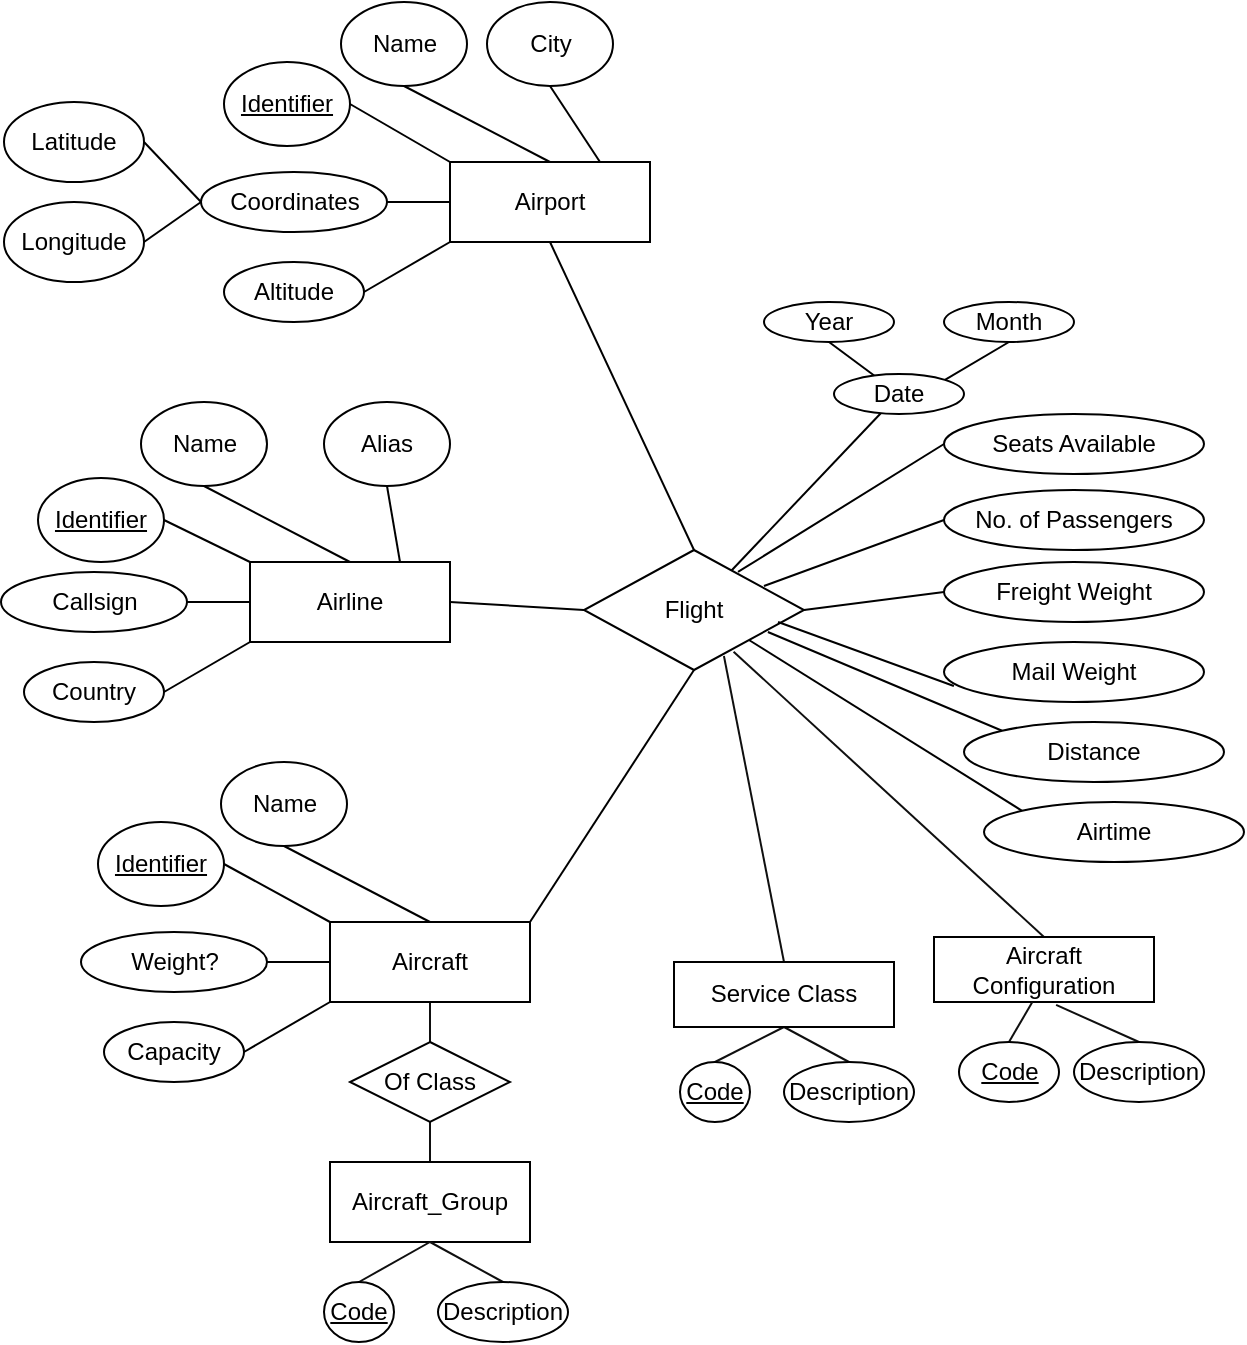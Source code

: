 <mxfile version="14.4.3" type="device" pages="2"><diagram id="R2lEEEUBdFMjLlhIrx00" name="draft-1"><mxGraphModel dx="1422" dy="832" grid="1" gridSize="10" guides="1" tooltips="1" connect="1" arrows="1" fold="1" page="1" pageScale="1" pageWidth="850" pageHeight="1100" math="0" shadow="0" extFonts="Permanent Marker^https://fonts.googleapis.com/css?family=Permanent+Marker"><root><mxCell id="0"/><mxCell id="1" parent="0"/><mxCell id="n90jk4jU6RyfYI7O2mNu-10" style="rounded=0;orthogonalLoop=1;jettySize=auto;html=1;exitX=0;exitY=1;exitDx=0;exitDy=0;entryX=1;entryY=0.5;entryDx=0;entryDy=0;endArrow=none;endFill=0;" parent="1" source="n90jk4jU6RyfYI7O2mNu-1" target="n90jk4jU6RyfYI7O2mNu-9" edge="1"><mxGeometry relative="1" as="geometry"/></mxCell><mxCell id="n90jk4jU6RyfYI7O2mNu-12" style="edgeStyle=none;rounded=0;orthogonalLoop=1;jettySize=auto;html=1;exitX=0;exitY=0.5;exitDx=0;exitDy=0;entryX=1;entryY=0.5;entryDx=0;entryDy=0;endArrow=none;endFill=0;" parent="1" source="n90jk4jU6RyfYI7O2mNu-1" target="n90jk4jU6RyfYI7O2mNu-5" edge="1"><mxGeometry relative="1" as="geometry"/></mxCell><mxCell id="n90jk4jU6RyfYI7O2mNu-15" style="edgeStyle=none;rounded=0;orthogonalLoop=1;jettySize=auto;html=1;exitX=0;exitY=0;exitDx=0;exitDy=0;entryX=1;entryY=0.5;entryDx=0;entryDy=0;endArrow=none;endFill=0;" parent="1" source="n90jk4jU6RyfYI7O2mNu-1" target="n90jk4jU6RyfYI7O2mNu-2" edge="1"><mxGeometry relative="1" as="geometry"/></mxCell><mxCell id="n90jk4jU6RyfYI7O2mNu-16" style="edgeStyle=none;rounded=0;orthogonalLoop=1;jettySize=auto;html=1;exitX=0.5;exitY=0;exitDx=0;exitDy=0;entryX=0.5;entryY=1;entryDx=0;entryDy=0;endArrow=none;endFill=0;" parent="1" source="n90jk4jU6RyfYI7O2mNu-1" target="n90jk4jU6RyfYI7O2mNu-3" edge="1"><mxGeometry relative="1" as="geometry"/></mxCell><mxCell id="n90jk4jU6RyfYI7O2mNu-17" style="edgeStyle=none;rounded=0;orthogonalLoop=1;jettySize=auto;html=1;exitX=0.75;exitY=0;exitDx=0;exitDy=0;entryX=0.5;entryY=1;entryDx=0;entryDy=0;endArrow=none;endFill=0;" parent="1" source="n90jk4jU6RyfYI7O2mNu-1" target="n90jk4jU6RyfYI7O2mNu-4" edge="1"><mxGeometry relative="1" as="geometry"/></mxCell><mxCell id="n90jk4jU6RyfYI7O2mNu-68" style="edgeStyle=none;rounded=0;orthogonalLoop=1;jettySize=auto;html=1;exitX=0.5;exitY=1;exitDx=0;exitDy=0;entryX=0.5;entryY=0;entryDx=0;entryDy=0;endArrow=none;endFill=0;" parent="1" source="n90jk4jU6RyfYI7O2mNu-1" target="n90jk4jU6RyfYI7O2mNu-51" edge="1"><mxGeometry relative="1" as="geometry"/></mxCell><mxCell id="n90jk4jU6RyfYI7O2mNu-1" value="Airport" style="whiteSpace=wrap;html=1;align=center;" parent="1" vertex="1"><mxGeometry x="293" y="150" width="100" height="40" as="geometry"/></mxCell><mxCell id="n90jk4jU6RyfYI7O2mNu-2" value="&lt;u&gt;Identifier&lt;/u&gt;" style="ellipse;whiteSpace=wrap;html=1;" parent="1" vertex="1"><mxGeometry x="180" y="100" width="63" height="42" as="geometry"/></mxCell><mxCell id="n90jk4jU6RyfYI7O2mNu-3" value="Name" style="ellipse;whiteSpace=wrap;html=1;" parent="1" vertex="1"><mxGeometry x="238.5" y="70" width="63" height="42" as="geometry"/></mxCell><mxCell id="n90jk4jU6RyfYI7O2mNu-4" value="City" style="ellipse;whiteSpace=wrap;html=1;" parent="1" vertex="1"><mxGeometry x="311.5" y="70" width="63" height="42" as="geometry"/></mxCell><mxCell id="n90jk4jU6RyfYI7O2mNu-5" value="Coordinates" style="ellipse;whiteSpace=wrap;html=1;" parent="1" vertex="1"><mxGeometry x="168.5" y="155" width="93" height="30" as="geometry"/></mxCell><mxCell id="n90jk4jU6RyfYI7O2mNu-19" style="edgeStyle=none;rounded=0;orthogonalLoop=1;jettySize=auto;html=1;exitX=1;exitY=0.5;exitDx=0;exitDy=0;entryX=0;entryY=0.5;entryDx=0;entryDy=0;endArrow=none;endFill=0;" parent="1" source="n90jk4jU6RyfYI7O2mNu-6" target="n90jk4jU6RyfYI7O2mNu-5" edge="1"><mxGeometry relative="1" as="geometry"/></mxCell><mxCell id="n90jk4jU6RyfYI7O2mNu-6" value="Latitude" style="ellipse;whiteSpace=wrap;html=1;" parent="1" vertex="1"><mxGeometry x="70" y="120" width="70" height="40" as="geometry"/></mxCell><mxCell id="n90jk4jU6RyfYI7O2mNu-18" style="edgeStyle=none;rounded=0;orthogonalLoop=1;jettySize=auto;html=1;exitX=1;exitY=0.5;exitDx=0;exitDy=0;entryX=0;entryY=0.5;entryDx=0;entryDy=0;endArrow=none;endFill=0;" parent="1" source="n90jk4jU6RyfYI7O2mNu-8" target="n90jk4jU6RyfYI7O2mNu-5" edge="1"><mxGeometry relative="1" as="geometry"/></mxCell><mxCell id="n90jk4jU6RyfYI7O2mNu-8" value="Longitude" style="ellipse;whiteSpace=wrap;html=1;" parent="1" vertex="1"><mxGeometry x="70" y="170" width="70" height="40" as="geometry"/></mxCell><mxCell id="n90jk4jU6RyfYI7O2mNu-9" value="Altitude" style="ellipse;whiteSpace=wrap;html=1;" parent="1" vertex="1"><mxGeometry x="180" y="200" width="70" height="30" as="geometry"/></mxCell><mxCell id="n90jk4jU6RyfYI7O2mNu-21" style="rounded=0;orthogonalLoop=1;jettySize=auto;html=1;exitX=0;exitY=1;exitDx=0;exitDy=0;entryX=1;entryY=0.5;entryDx=0;entryDy=0;endArrow=none;endFill=0;" parent="1" source="n90jk4jU6RyfYI7O2mNu-26" target="n90jk4jU6RyfYI7O2mNu-35" edge="1"><mxGeometry relative="1" as="geometry"/></mxCell><mxCell id="n90jk4jU6RyfYI7O2mNu-22" style="edgeStyle=none;rounded=0;orthogonalLoop=1;jettySize=auto;html=1;exitX=0;exitY=0.5;exitDx=0;exitDy=0;entryX=1;entryY=0.5;entryDx=0;entryDy=0;endArrow=none;endFill=0;" parent="1" source="n90jk4jU6RyfYI7O2mNu-26" target="n90jk4jU6RyfYI7O2mNu-30" edge="1"><mxGeometry relative="1" as="geometry"/></mxCell><mxCell id="n90jk4jU6RyfYI7O2mNu-23" style="edgeStyle=none;rounded=0;orthogonalLoop=1;jettySize=auto;html=1;exitX=0;exitY=0;exitDx=0;exitDy=0;entryX=1;entryY=0.5;entryDx=0;entryDy=0;endArrow=none;endFill=0;" parent="1" source="n90jk4jU6RyfYI7O2mNu-26" target="n90jk4jU6RyfYI7O2mNu-27" edge="1"><mxGeometry relative="1" as="geometry"/></mxCell><mxCell id="n90jk4jU6RyfYI7O2mNu-24" style="edgeStyle=none;rounded=0;orthogonalLoop=1;jettySize=auto;html=1;exitX=0.5;exitY=0;exitDx=0;exitDy=0;entryX=0.5;entryY=1;entryDx=0;entryDy=0;endArrow=none;endFill=0;" parent="1" source="n90jk4jU6RyfYI7O2mNu-26" target="n90jk4jU6RyfYI7O2mNu-28" edge="1"><mxGeometry relative="1" as="geometry"/></mxCell><mxCell id="n90jk4jU6RyfYI7O2mNu-25" style="edgeStyle=none;rounded=0;orthogonalLoop=1;jettySize=auto;html=1;exitX=0.75;exitY=0;exitDx=0;exitDy=0;entryX=0.5;entryY=1;entryDx=0;entryDy=0;endArrow=none;endFill=0;" parent="1" source="n90jk4jU6RyfYI7O2mNu-26" target="n90jk4jU6RyfYI7O2mNu-29" edge="1"><mxGeometry relative="1" as="geometry"/></mxCell><mxCell id="n90jk4jU6RyfYI7O2mNu-69" style="edgeStyle=none;rounded=0;orthogonalLoop=1;jettySize=auto;html=1;exitX=1;exitY=0.5;exitDx=0;exitDy=0;entryX=0;entryY=0.5;entryDx=0;entryDy=0;endArrow=none;endFill=0;" parent="1" source="n90jk4jU6RyfYI7O2mNu-26" target="n90jk4jU6RyfYI7O2mNu-51" edge="1"><mxGeometry relative="1" as="geometry"/></mxCell><mxCell id="n90jk4jU6RyfYI7O2mNu-26" value="Airline" style="whiteSpace=wrap;html=1;align=center;" parent="1" vertex="1"><mxGeometry x="193" y="350" width="100" height="40" as="geometry"/></mxCell><mxCell id="n90jk4jU6RyfYI7O2mNu-27" value="&lt;u&gt;Identifier&lt;/u&gt;" style="ellipse;whiteSpace=wrap;html=1;" parent="1" vertex="1"><mxGeometry x="87" y="308" width="63" height="42" as="geometry"/></mxCell><mxCell id="n90jk4jU6RyfYI7O2mNu-28" value="Name" style="ellipse;whiteSpace=wrap;html=1;" parent="1" vertex="1"><mxGeometry x="138.5" y="270" width="63" height="42" as="geometry"/></mxCell><mxCell id="n90jk4jU6RyfYI7O2mNu-29" value="Alias" style="ellipse;whiteSpace=wrap;html=1;" parent="1" vertex="1"><mxGeometry x="230" y="270" width="63" height="42" as="geometry"/></mxCell><mxCell id="n90jk4jU6RyfYI7O2mNu-30" value="Callsign" style="ellipse;whiteSpace=wrap;html=1;" parent="1" vertex="1"><mxGeometry x="68.5" y="355" width="93" height="30" as="geometry"/></mxCell><mxCell id="n90jk4jU6RyfYI7O2mNu-35" value="Country" style="ellipse;whiteSpace=wrap;html=1;" parent="1" vertex="1"><mxGeometry x="80" y="400" width="70" height="30" as="geometry"/></mxCell><mxCell id="n90jk4jU6RyfYI7O2mNu-53" value="" style="edgeStyle=none;rounded=0;orthogonalLoop=1;jettySize=auto;html=1;endArrow=none;endFill=0;" parent="1" source="n90jk4jU6RyfYI7O2mNu-51" target="n90jk4jU6RyfYI7O2mNu-52" edge="1"><mxGeometry relative="1" as="geometry"/></mxCell><mxCell id="n90jk4jU6RyfYI7O2mNu-51" value="Flight" style="rhombus;whiteSpace=wrap;html=1;" parent="1" vertex="1"><mxGeometry x="360" y="344" width="110" height="60" as="geometry"/></mxCell><mxCell id="n90jk4jU6RyfYI7O2mNu-52" value="Date" style="ellipse;whiteSpace=wrap;html=1;" parent="1" vertex="1"><mxGeometry x="485" y="256" width="65" height="20" as="geometry"/></mxCell><mxCell id="n90jk4jU6RyfYI7O2mNu-55" style="edgeStyle=none;rounded=0;orthogonalLoop=1;jettySize=auto;html=1;exitX=0;exitY=0.5;exitDx=0;exitDy=0;endArrow=none;endFill=0;entryX=0.818;entryY=0.3;entryDx=0;entryDy=0;entryPerimeter=0;" parent="1" source="n90jk4jU6RyfYI7O2mNu-54" target="n90jk4jU6RyfYI7O2mNu-51" edge="1"><mxGeometry relative="1" as="geometry"><mxPoint x="461" y="360" as="targetPoint"/></mxGeometry></mxCell><mxCell id="n90jk4jU6RyfYI7O2mNu-54" value="No. of Passengers" style="ellipse;whiteSpace=wrap;html=1;" parent="1" vertex="1"><mxGeometry x="540" y="314" width="130" height="30" as="geometry"/></mxCell><mxCell id="n90jk4jU6RyfYI7O2mNu-57" style="rounded=0;orthogonalLoop=1;jettySize=auto;html=1;exitX=0;exitY=1;exitDx=0;exitDy=0;entryX=1;entryY=0.5;entryDx=0;entryDy=0;endArrow=none;endFill=0;" parent="1" source="n90jk4jU6RyfYI7O2mNu-62" target="n90jk4jU6RyfYI7O2mNu-67" edge="1"><mxGeometry relative="1" as="geometry"/></mxCell><mxCell id="n90jk4jU6RyfYI7O2mNu-58" style="edgeStyle=none;rounded=0;orthogonalLoop=1;jettySize=auto;html=1;exitX=0;exitY=0.5;exitDx=0;exitDy=0;entryX=1;entryY=0.5;entryDx=0;entryDy=0;endArrow=none;endFill=0;" parent="1" source="n90jk4jU6RyfYI7O2mNu-62" target="n90jk4jU6RyfYI7O2mNu-66" edge="1"><mxGeometry relative="1" as="geometry"/></mxCell><mxCell id="n90jk4jU6RyfYI7O2mNu-59" style="edgeStyle=none;rounded=0;orthogonalLoop=1;jettySize=auto;html=1;exitX=0;exitY=0;exitDx=0;exitDy=0;entryX=1;entryY=0.5;entryDx=0;entryDy=0;endArrow=none;endFill=0;" parent="1" source="n90jk4jU6RyfYI7O2mNu-62" target="n90jk4jU6RyfYI7O2mNu-63" edge="1"><mxGeometry relative="1" as="geometry"/></mxCell><mxCell id="n90jk4jU6RyfYI7O2mNu-60" style="edgeStyle=none;rounded=0;orthogonalLoop=1;jettySize=auto;html=1;exitX=0.5;exitY=0;exitDx=0;exitDy=0;entryX=0.5;entryY=1;entryDx=0;entryDy=0;endArrow=none;endFill=0;" parent="1" source="n90jk4jU6RyfYI7O2mNu-62" target="n90jk4jU6RyfYI7O2mNu-64" edge="1"><mxGeometry relative="1" as="geometry"/></mxCell><mxCell id="n90jk4jU6RyfYI7O2mNu-70" style="edgeStyle=none;rounded=0;orthogonalLoop=1;jettySize=auto;html=1;exitX=1;exitY=0;exitDx=0;exitDy=0;entryX=0.5;entryY=1;entryDx=0;entryDy=0;endArrow=none;endFill=0;" parent="1" source="n90jk4jU6RyfYI7O2mNu-62" target="n90jk4jU6RyfYI7O2mNu-51" edge="1"><mxGeometry relative="1" as="geometry"/></mxCell><mxCell id="Y1cLUsucmi2SEksZCMGL-53" style="edgeStyle=none;rounded=0;orthogonalLoop=1;jettySize=auto;html=1;exitX=0.5;exitY=1;exitDx=0;exitDy=0;entryX=0.5;entryY=0;entryDx=0;entryDy=0;endArrow=none;endFill=0;strokeColor=#0F0F0F;" parent="1" source="n90jk4jU6RyfYI7O2mNu-62" target="Y1cLUsucmi2SEksZCMGL-51" edge="1"><mxGeometry relative="1" as="geometry"/></mxCell><mxCell id="n90jk4jU6RyfYI7O2mNu-62" value="Aircraft" style="whiteSpace=wrap;html=1;align=center;" parent="1" vertex="1"><mxGeometry x="233" y="530" width="100" height="40" as="geometry"/></mxCell><mxCell id="n90jk4jU6RyfYI7O2mNu-63" value="&lt;u&gt;Identifier&lt;/u&gt;" style="ellipse;whiteSpace=wrap;html=1;" parent="1" vertex="1"><mxGeometry x="117" y="480" width="63" height="42" as="geometry"/></mxCell><mxCell id="n90jk4jU6RyfYI7O2mNu-64" value="Name" style="ellipse;whiteSpace=wrap;html=1;" parent="1" vertex="1"><mxGeometry x="178.5" y="450" width="63" height="42" as="geometry"/></mxCell><mxCell id="n90jk4jU6RyfYI7O2mNu-66" value="Weight?" style="ellipse;whiteSpace=wrap;html=1;" parent="1" vertex="1"><mxGeometry x="108.5" y="535" width="93" height="30" as="geometry"/></mxCell><mxCell id="n90jk4jU6RyfYI7O2mNu-67" value="Capacity" style="ellipse;whiteSpace=wrap;html=1;" parent="1" vertex="1"><mxGeometry x="120" y="580" width="70" height="30" as="geometry"/></mxCell><mxCell id="Y1cLUsucmi2SEksZCMGL-4" style="rounded=0;orthogonalLoop=1;jettySize=auto;html=1;exitX=0;exitY=0.5;exitDx=0;exitDy=0;entryX=1;entryY=0.5;entryDx=0;entryDy=0;endArrow=none;endFill=0;" parent="1" source="Y1cLUsucmi2SEksZCMGL-2" target="n90jk4jU6RyfYI7O2mNu-51" edge="1"><mxGeometry relative="1" as="geometry"/></mxCell><mxCell id="Y1cLUsucmi2SEksZCMGL-2" value="Freight Weight" style="ellipse;whiteSpace=wrap;html=1;" parent="1" vertex="1"><mxGeometry x="540" y="350" width="130" height="30" as="geometry"/></mxCell><mxCell id="Y1cLUsucmi2SEksZCMGL-5" style="edgeStyle=none;rounded=0;orthogonalLoop=1;jettySize=auto;html=1;exitX=0.038;exitY=0.733;exitDx=0;exitDy=0;entryX=0.882;entryY=0.6;entryDx=0;entryDy=0;endArrow=none;endFill=0;exitPerimeter=0;entryPerimeter=0;" parent="1" source="Y1cLUsucmi2SEksZCMGL-3" target="n90jk4jU6RyfYI7O2mNu-51" edge="1"><mxGeometry relative="1" as="geometry"/></mxCell><mxCell id="Y1cLUsucmi2SEksZCMGL-3" value="Mail Weight" style="ellipse;whiteSpace=wrap;html=1;" parent="1" vertex="1"><mxGeometry x="540" y="390" width="130" height="30" as="geometry"/></mxCell><mxCell id="Y1cLUsucmi2SEksZCMGL-8" style="edgeStyle=none;rounded=0;orthogonalLoop=1;jettySize=auto;html=1;exitX=0;exitY=0;exitDx=0;exitDy=0;endArrow=none;endFill=0;entryX=0.836;entryY=0.683;entryDx=0;entryDy=0;entryPerimeter=0;" parent="1" source="Y1cLUsucmi2SEksZCMGL-7" target="n90jk4jU6RyfYI7O2mNu-51" edge="1"><mxGeometry relative="1" as="geometry"><mxPoint x="457" y="383" as="targetPoint"/></mxGeometry></mxCell><mxCell id="Y1cLUsucmi2SEksZCMGL-7" value="Distance" style="ellipse;whiteSpace=wrap;html=1;" parent="1" vertex="1"><mxGeometry x="550" y="430" width="130" height="30" as="geometry"/></mxCell><mxCell id="Y1cLUsucmi2SEksZCMGL-10" style="edgeStyle=none;rounded=0;orthogonalLoop=1;jettySize=auto;html=1;exitX=0;exitY=0.5;exitDx=0;exitDy=0;entryX=0.7;entryY=0.183;entryDx=0;entryDy=0;endArrow=none;endFill=0;entryPerimeter=0;" parent="1" source="Y1cLUsucmi2SEksZCMGL-9" target="n90jk4jU6RyfYI7O2mNu-51" edge="1"><mxGeometry relative="1" as="geometry"/></mxCell><mxCell id="Y1cLUsucmi2SEksZCMGL-9" value="Seats Available" style="ellipse;whiteSpace=wrap;html=1;" parent="1" vertex="1"><mxGeometry x="540" y="276" width="130" height="30" as="geometry"/></mxCell><mxCell id="Y1cLUsucmi2SEksZCMGL-11" style="edgeStyle=none;rounded=0;orthogonalLoop=1;jettySize=auto;html=1;exitX=0.5;exitY=1;exitDx=0;exitDy=0;endArrow=none;endFill=0;" parent="1" source="Y1cLUsucmi2SEksZCMGL-7" target="Y1cLUsucmi2SEksZCMGL-7" edge="1"><mxGeometry relative="1" as="geometry"/></mxCell><mxCell id="Y1cLUsucmi2SEksZCMGL-13" style="edgeStyle=none;rounded=0;orthogonalLoop=1;jettySize=auto;html=1;exitX=0;exitY=0;exitDx=0;exitDy=0;entryX=1;entryY=1;entryDx=0;entryDy=0;endArrow=none;endFill=0;" parent="1" source="Y1cLUsucmi2SEksZCMGL-12" target="n90jk4jU6RyfYI7O2mNu-51" edge="1"><mxGeometry relative="1" as="geometry"/></mxCell><mxCell id="Y1cLUsucmi2SEksZCMGL-12" value="Airtime" style="ellipse;whiteSpace=wrap;html=1;" parent="1" vertex="1"><mxGeometry x="560" y="470" width="130" height="30" as="geometry"/></mxCell><mxCell id="Y1cLUsucmi2SEksZCMGL-20" style="edgeStyle=none;rounded=0;orthogonalLoop=1;jettySize=auto;html=1;exitX=1;exitY=1;exitDx=0;exitDy=0;endArrow=none;endFill=0;" parent="1" source="n90jk4jU6RyfYI7O2mNu-51" target="n90jk4jU6RyfYI7O2mNu-51" edge="1"><mxGeometry relative="1" as="geometry"/></mxCell><mxCell id="Y1cLUsucmi2SEksZCMGL-24" style="edgeStyle=none;rounded=0;orthogonalLoop=1;jettySize=auto;html=1;exitX=0.5;exitY=1;exitDx=0;exitDy=0;endArrow=none;endFill=0;" parent="1" source="Y1cLUsucmi2SEksZCMGL-22" target="n90jk4jU6RyfYI7O2mNu-52" edge="1"><mxGeometry relative="1" as="geometry"/></mxCell><mxCell id="Y1cLUsucmi2SEksZCMGL-22" value="Year" style="ellipse;whiteSpace=wrap;html=1;" parent="1" vertex="1"><mxGeometry x="450" y="220" width="65" height="20" as="geometry"/></mxCell><mxCell id="Y1cLUsucmi2SEksZCMGL-25" style="edgeStyle=none;rounded=0;orthogonalLoop=1;jettySize=auto;html=1;exitX=0.5;exitY=1;exitDx=0;exitDy=0;entryX=1;entryY=0;entryDx=0;entryDy=0;endArrow=none;endFill=0;" parent="1" source="Y1cLUsucmi2SEksZCMGL-23" target="n90jk4jU6RyfYI7O2mNu-52" edge="1"><mxGeometry relative="1" as="geometry"/></mxCell><mxCell id="Y1cLUsucmi2SEksZCMGL-23" value="Month" style="ellipse;whiteSpace=wrap;html=1;" parent="1" vertex="1"><mxGeometry x="540" y="220" width="65" height="20" as="geometry"/></mxCell><mxCell id="Y1cLUsucmi2SEksZCMGL-34" style="rounded=0;orthogonalLoop=1;jettySize=auto;html=1;exitX=0.5;exitY=1;exitDx=0;exitDy=0;entryX=0.5;entryY=0;entryDx=0;entryDy=0;endArrow=none;endFill=0;strokeColor=#0F0F0F;" parent="1" source="Y1cLUsucmi2SEksZCMGL-30" target="Y1cLUsucmi2SEksZCMGL-32" edge="1"><mxGeometry relative="1" as="geometry"/></mxCell><mxCell id="Y1cLUsucmi2SEksZCMGL-35" style="edgeStyle=none;rounded=0;orthogonalLoop=1;jettySize=auto;html=1;exitX=0.5;exitY=1;exitDx=0;exitDy=0;entryX=0.5;entryY=0;entryDx=0;entryDy=0;endArrow=none;endFill=0;strokeColor=#0F0F0F;" parent="1" source="Y1cLUsucmi2SEksZCMGL-30" target="Y1cLUsucmi2SEksZCMGL-33" edge="1"><mxGeometry relative="1" as="geometry"/></mxCell><mxCell id="Y1cLUsucmi2SEksZCMGL-36" style="edgeStyle=none;rounded=0;orthogonalLoop=1;jettySize=auto;html=1;exitX=0.5;exitY=0;exitDx=0;exitDy=0;entryX=0.636;entryY=0.883;entryDx=0;entryDy=0;entryPerimeter=0;endArrow=none;endFill=0;strokeColor=#0F0F0F;" parent="1" source="Y1cLUsucmi2SEksZCMGL-30" target="n90jk4jU6RyfYI7O2mNu-51" edge="1"><mxGeometry relative="1" as="geometry"/></mxCell><mxCell id="Y1cLUsucmi2SEksZCMGL-30" value="Service Class" style="rounded=0;whiteSpace=wrap;html=1;" parent="1" vertex="1"><mxGeometry x="405" y="550" width="110" height="32.5" as="geometry"/></mxCell><mxCell id="Y1cLUsucmi2SEksZCMGL-43" style="edgeStyle=none;rounded=0;orthogonalLoop=1;jettySize=auto;html=1;exitX=0.5;exitY=0;exitDx=0;exitDy=0;entryX=0.68;entryY=0.847;entryDx=0;entryDy=0;entryPerimeter=0;endArrow=none;endFill=0;strokeColor=#0F0F0F;" parent="1" source="Y1cLUsucmi2SEksZCMGL-31" target="n90jk4jU6RyfYI7O2mNu-51" edge="1"><mxGeometry relative="1" as="geometry"/></mxCell><mxCell id="Y1cLUsucmi2SEksZCMGL-31" value="Aircraft Configuration" style="rounded=0;whiteSpace=wrap;html=1;" parent="1" vertex="1"><mxGeometry x="535" y="537.5" width="110" height="32.5" as="geometry"/></mxCell><mxCell id="Y1cLUsucmi2SEksZCMGL-32" value="&lt;u&gt;Code&lt;/u&gt;" style="ellipse;whiteSpace=wrap;html=1;" parent="1" vertex="1"><mxGeometry x="408" y="600" width="35" height="30" as="geometry"/></mxCell><mxCell id="Y1cLUsucmi2SEksZCMGL-33" value="Description" style="ellipse;whiteSpace=wrap;html=1;" parent="1" vertex="1"><mxGeometry x="460" y="600" width="65" height="30" as="geometry"/></mxCell><mxCell id="Y1cLUsucmi2SEksZCMGL-37" style="rounded=0;orthogonalLoop=1;jettySize=auto;html=1;exitX=0.447;exitY=1.001;exitDx=0;exitDy=0;entryX=0.5;entryY=0;entryDx=0;entryDy=0;endArrow=none;endFill=0;strokeColor=#0F0F0F;exitPerimeter=0;" parent="1" source="Y1cLUsucmi2SEksZCMGL-31" target="Y1cLUsucmi2SEksZCMGL-39" edge="1"><mxGeometry relative="1" as="geometry"><mxPoint x="615" y="570" as="sourcePoint"/></mxGeometry></mxCell><mxCell id="Y1cLUsucmi2SEksZCMGL-38" style="edgeStyle=none;rounded=0;orthogonalLoop=1;jettySize=auto;html=1;exitX=0.555;exitY=1.045;exitDx=0;exitDy=0;entryX=0.5;entryY=0;entryDx=0;entryDy=0;endArrow=none;endFill=0;strokeColor=#0F0F0F;exitPerimeter=0;" parent="1" source="Y1cLUsucmi2SEksZCMGL-31" target="Y1cLUsucmi2SEksZCMGL-40" edge="1"><mxGeometry relative="1" as="geometry"><mxPoint x="615" y="570" as="sourcePoint"/></mxGeometry></mxCell><mxCell id="Y1cLUsucmi2SEksZCMGL-39" value="&lt;u&gt;Code&lt;/u&gt;" style="ellipse;whiteSpace=wrap;html=1;" parent="1" vertex="1"><mxGeometry x="547.5" y="590" width="50" height="30" as="geometry"/></mxCell><mxCell id="Y1cLUsucmi2SEksZCMGL-40" value="Description" style="ellipse;whiteSpace=wrap;html=1;" parent="1" vertex="1"><mxGeometry x="605" y="590" width="65" height="30" as="geometry"/></mxCell><mxCell id="Y1cLUsucmi2SEksZCMGL-54" style="edgeStyle=none;rounded=0;orthogonalLoop=1;jettySize=auto;html=1;exitX=0.5;exitY=0;exitDx=0;exitDy=0;entryX=0.5;entryY=1;entryDx=0;entryDy=0;endArrow=none;endFill=0;strokeColor=#0F0F0F;" parent="1" source="Y1cLUsucmi2SEksZCMGL-44" target="Y1cLUsucmi2SEksZCMGL-51" edge="1"><mxGeometry relative="1" as="geometry"/></mxCell><mxCell id="Y1cLUsucmi2SEksZCMGL-44" value="Aircraft_Group" style="whiteSpace=wrap;html=1;align=center;" parent="1" vertex="1"><mxGeometry x="233" y="650" width="100" height="40" as="geometry"/></mxCell><mxCell id="Y1cLUsucmi2SEksZCMGL-46" style="rounded=0;orthogonalLoop=1;jettySize=auto;html=1;exitX=0.5;exitY=1;exitDx=0;exitDy=0;entryX=0.5;entryY=0;entryDx=0;entryDy=0;endArrow=none;endFill=0;strokeColor=#0F0F0F;" parent="1" source="Y1cLUsucmi2SEksZCMGL-44" target="Y1cLUsucmi2SEksZCMGL-48" edge="1"><mxGeometry relative="1" as="geometry"><mxPoint x="268" y="840" as="sourcePoint"/></mxGeometry></mxCell><mxCell id="Y1cLUsucmi2SEksZCMGL-47" style="edgeStyle=none;rounded=0;orthogonalLoop=1;jettySize=auto;html=1;exitX=0.5;exitY=1;exitDx=0;exitDy=0;entryX=0.5;entryY=0;entryDx=0;entryDy=0;endArrow=none;endFill=0;strokeColor=#0F0F0F;" parent="1" source="Y1cLUsucmi2SEksZCMGL-44" target="Y1cLUsucmi2SEksZCMGL-49" edge="1"><mxGeometry relative="1" as="geometry"><mxPoint x="268" y="840" as="sourcePoint"/></mxGeometry></mxCell><mxCell id="Y1cLUsucmi2SEksZCMGL-48" value="&lt;u&gt;Code&lt;/u&gt;" style="ellipse;whiteSpace=wrap;html=1;" parent="1" vertex="1"><mxGeometry x="230" y="710" width="35" height="30" as="geometry"/></mxCell><mxCell id="Y1cLUsucmi2SEksZCMGL-49" value="Description" style="ellipse;whiteSpace=wrap;html=1;" parent="1" vertex="1"><mxGeometry x="287" y="710" width="65" height="30" as="geometry"/></mxCell><mxCell id="Y1cLUsucmi2SEksZCMGL-51" value="Of Class" style="rhombus;whiteSpace=wrap;html=1;" parent="1" vertex="1"><mxGeometry x="243" y="590" width="80" height="40" as="geometry"/></mxCell></root></mxGraphModel></diagram><diagram id="bJ55l-HPJx8mWvmqSL3u" name="draft-2"><mxGraphModel dx="1422" dy="832" grid="1" gridSize="10" guides="1" tooltips="1" connect="1" arrows="1" fold="1" page="1" pageScale="1" pageWidth="850" pageHeight="1100" math="0" shadow="0"><root><mxCell id="IBiBuMEMWjIFlFa7ZqLm-0"/><mxCell id="IBiBuMEMWjIFlFa7ZqLm-1" parent="IBiBuMEMWjIFlFa7ZqLm-0"/><mxCell id="MT-1AuDVB1TQEtCm_e1C-0" style="rounded=0;orthogonalLoop=1;jettySize=auto;html=1;exitX=0;exitY=1;exitDx=0;exitDy=0;entryX=1;entryY=0.5;entryDx=0;entryDy=0;endArrow=none;endFill=0;" parent="IBiBuMEMWjIFlFa7ZqLm-1" source="MT-1AuDVB1TQEtCm_e1C-6" target="MT-1AuDVB1TQEtCm_e1C-15" edge="1"><mxGeometry relative="1" as="geometry"/></mxCell><mxCell id="MT-1AuDVB1TQEtCm_e1C-1" style="edgeStyle=none;rounded=0;orthogonalLoop=1;jettySize=auto;html=1;exitX=0;exitY=0.5;exitDx=0;exitDy=0;entryX=1;entryY=0.5;entryDx=0;entryDy=0;endArrow=none;endFill=0;" parent="IBiBuMEMWjIFlFa7ZqLm-1" source="MT-1AuDVB1TQEtCm_e1C-6" target="MT-1AuDVB1TQEtCm_e1C-10" edge="1"><mxGeometry relative="1" as="geometry"/></mxCell><mxCell id="MT-1AuDVB1TQEtCm_e1C-2" style="edgeStyle=none;rounded=0;orthogonalLoop=1;jettySize=auto;html=1;exitX=0;exitY=0;exitDx=0;exitDy=0;entryX=1;entryY=0.5;entryDx=0;entryDy=0;endArrow=none;endFill=0;" parent="IBiBuMEMWjIFlFa7ZqLm-1" source="MT-1AuDVB1TQEtCm_e1C-6" target="MT-1AuDVB1TQEtCm_e1C-7" edge="1"><mxGeometry relative="1" as="geometry"/></mxCell><mxCell id="MT-1AuDVB1TQEtCm_e1C-3" style="edgeStyle=none;rounded=0;orthogonalLoop=1;jettySize=auto;html=1;exitX=0.5;exitY=0;exitDx=0;exitDy=0;entryX=0.5;entryY=1;entryDx=0;entryDy=0;endArrow=none;endFill=0;" parent="IBiBuMEMWjIFlFa7ZqLm-1" source="MT-1AuDVB1TQEtCm_e1C-6" target="MT-1AuDVB1TQEtCm_e1C-8" edge="1"><mxGeometry relative="1" as="geometry"/></mxCell><mxCell id="MT-1AuDVB1TQEtCm_e1C-4" style="edgeStyle=none;rounded=0;orthogonalLoop=1;jettySize=auto;html=1;exitX=0.75;exitY=0;exitDx=0;exitDy=0;entryX=0.5;entryY=1;entryDx=0;entryDy=0;endArrow=none;endFill=0;" parent="IBiBuMEMWjIFlFa7ZqLm-1" source="MT-1AuDVB1TQEtCm_e1C-6" target="MT-1AuDVB1TQEtCm_e1C-9" edge="1"><mxGeometry relative="1" as="geometry"/></mxCell><mxCell id="MT-1AuDVB1TQEtCm_e1C-81" style="edgeStyle=orthogonalEdgeStyle;rounded=0;orthogonalLoop=1;jettySize=auto;html=1;exitX=0.5;exitY=1;exitDx=0;exitDy=0;entryX=0.5;entryY=0;entryDx=0;entryDy=0;endArrow=none;endFill=0;" parent="IBiBuMEMWjIFlFa7ZqLm-1" source="MT-1AuDVB1TQEtCm_e1C-6" target="MT-1AuDVB1TQEtCm_e1C-80" edge="1"><mxGeometry relative="1" as="geometry"/></mxCell><mxCell id="MT-1AuDVB1TQEtCm_e1C-85" style="edgeStyle=orthogonalEdgeStyle;rounded=0;orthogonalLoop=1;jettySize=auto;html=1;exitX=1;exitY=0.5;exitDx=0;exitDy=0;entryX=0.5;entryY=0;entryDx=0;entryDy=0;endArrow=none;endFill=0;" parent="IBiBuMEMWjIFlFa7ZqLm-1" source="MT-1AuDVB1TQEtCm_e1C-6" target="MT-1AuDVB1TQEtCm_e1C-83" edge="1"><mxGeometry relative="1" as="geometry"/></mxCell><mxCell id="MT-1AuDVB1TQEtCm_e1C-6" value="Airport" style="whiteSpace=wrap;html=1;align=center;" parent="IBiBuMEMWjIFlFa7ZqLm-1" vertex="1"><mxGeometry x="293" y="150" width="100" height="40" as="geometry"/></mxCell><mxCell id="MT-1AuDVB1TQEtCm_e1C-7" value="&lt;u&gt;AirportID&lt;/u&gt;" style="ellipse;whiteSpace=wrap;html=1;" parent="IBiBuMEMWjIFlFa7ZqLm-1" vertex="1"><mxGeometry x="180" y="100" width="63" height="42" as="geometry"/></mxCell><mxCell id="MT-1AuDVB1TQEtCm_e1C-8" value="Name" style="ellipse;whiteSpace=wrap;html=1;" parent="IBiBuMEMWjIFlFa7ZqLm-1" vertex="1"><mxGeometry x="238.5" y="70" width="63" height="42" as="geometry"/></mxCell><mxCell id="MT-1AuDVB1TQEtCm_e1C-9" value="City" style="ellipse;whiteSpace=wrap;html=1;" parent="IBiBuMEMWjIFlFa7ZqLm-1" vertex="1"><mxGeometry x="311.5" y="70" width="63" height="42" as="geometry"/></mxCell><mxCell id="MT-1AuDVB1TQEtCm_e1C-10" value="Coordinates" style="ellipse;whiteSpace=wrap;html=1;" parent="IBiBuMEMWjIFlFa7ZqLm-1" vertex="1"><mxGeometry x="168.5" y="155" width="93" height="30" as="geometry"/></mxCell><mxCell id="MT-1AuDVB1TQEtCm_e1C-11" style="edgeStyle=none;rounded=0;orthogonalLoop=1;jettySize=auto;html=1;exitX=1;exitY=0.5;exitDx=0;exitDy=0;entryX=0;entryY=0.5;entryDx=0;entryDy=0;endArrow=none;endFill=0;" parent="IBiBuMEMWjIFlFa7ZqLm-1" source="MT-1AuDVB1TQEtCm_e1C-12" target="MT-1AuDVB1TQEtCm_e1C-10" edge="1"><mxGeometry relative="1" as="geometry"/></mxCell><mxCell id="MT-1AuDVB1TQEtCm_e1C-12" value="Latitude" style="ellipse;whiteSpace=wrap;html=1;" parent="IBiBuMEMWjIFlFa7ZqLm-1" vertex="1"><mxGeometry x="70" y="120" width="70" height="40" as="geometry"/></mxCell><mxCell id="MT-1AuDVB1TQEtCm_e1C-13" style="edgeStyle=none;rounded=0;orthogonalLoop=1;jettySize=auto;html=1;exitX=1;exitY=0.5;exitDx=0;exitDy=0;entryX=0;entryY=0.5;entryDx=0;entryDy=0;endArrow=none;endFill=0;" parent="IBiBuMEMWjIFlFa7ZqLm-1" source="MT-1AuDVB1TQEtCm_e1C-14" target="MT-1AuDVB1TQEtCm_e1C-10" edge="1"><mxGeometry relative="1" as="geometry"/></mxCell><mxCell id="MT-1AuDVB1TQEtCm_e1C-14" value="Longitude" style="ellipse;whiteSpace=wrap;html=1;" parent="IBiBuMEMWjIFlFa7ZqLm-1" vertex="1"><mxGeometry x="70" y="170" width="70" height="40" as="geometry"/></mxCell><mxCell id="MT-1AuDVB1TQEtCm_e1C-15" value="Altitude" style="ellipse;whiteSpace=wrap;html=1;" parent="IBiBuMEMWjIFlFa7ZqLm-1" vertex="1"><mxGeometry x="180" y="200" width="70" height="30" as="geometry"/></mxCell><mxCell id="MT-1AuDVB1TQEtCm_e1C-16" style="rounded=0;orthogonalLoop=1;jettySize=auto;html=1;exitX=0;exitY=1;exitDx=0;exitDy=0;entryX=1;entryY=0.5;entryDx=0;entryDy=0;endArrow=none;endFill=0;" parent="IBiBuMEMWjIFlFa7ZqLm-1" source="MT-1AuDVB1TQEtCm_e1C-22" target="MT-1AuDVB1TQEtCm_e1C-27" edge="1"><mxGeometry relative="1" as="geometry"/></mxCell><mxCell id="MT-1AuDVB1TQEtCm_e1C-17" style="edgeStyle=none;rounded=0;orthogonalLoop=1;jettySize=auto;html=1;exitX=0;exitY=0.5;exitDx=0;exitDy=0;entryX=1;entryY=0.5;entryDx=0;entryDy=0;endArrow=none;endFill=0;" parent="IBiBuMEMWjIFlFa7ZqLm-1" source="MT-1AuDVB1TQEtCm_e1C-22" target="MT-1AuDVB1TQEtCm_e1C-26" edge="1"><mxGeometry relative="1" as="geometry"/></mxCell><mxCell id="MT-1AuDVB1TQEtCm_e1C-18" style="edgeStyle=none;rounded=0;orthogonalLoop=1;jettySize=auto;html=1;exitX=0;exitY=0;exitDx=0;exitDy=0;entryX=1;entryY=0.5;entryDx=0;entryDy=0;endArrow=none;endFill=0;" parent="IBiBuMEMWjIFlFa7ZqLm-1" source="MT-1AuDVB1TQEtCm_e1C-22" target="MT-1AuDVB1TQEtCm_e1C-23" edge="1"><mxGeometry relative="1" as="geometry"/></mxCell><mxCell id="MT-1AuDVB1TQEtCm_e1C-19" style="edgeStyle=none;rounded=0;orthogonalLoop=1;jettySize=auto;html=1;exitX=0.5;exitY=0;exitDx=0;exitDy=0;entryX=0.5;entryY=1;entryDx=0;entryDy=0;endArrow=none;endFill=0;" parent="IBiBuMEMWjIFlFa7ZqLm-1" source="MT-1AuDVB1TQEtCm_e1C-22" target="MT-1AuDVB1TQEtCm_e1C-24" edge="1"><mxGeometry relative="1" as="geometry"/></mxCell><mxCell id="MT-1AuDVB1TQEtCm_e1C-20" style="edgeStyle=none;rounded=0;orthogonalLoop=1;jettySize=auto;html=1;exitX=0.75;exitY=0;exitDx=0;exitDy=0;entryX=0.5;entryY=1;entryDx=0;entryDy=0;endArrow=none;endFill=0;" parent="IBiBuMEMWjIFlFa7ZqLm-1" source="MT-1AuDVB1TQEtCm_e1C-22" target="MT-1AuDVB1TQEtCm_e1C-25" edge="1"><mxGeometry relative="1" as="geometry"/></mxCell><mxCell id="MT-1AuDVB1TQEtCm_e1C-88" style="edgeStyle=orthogonalEdgeStyle;rounded=0;orthogonalLoop=1;jettySize=auto;html=1;exitX=1;exitY=0.5;exitDx=0;exitDy=0;entryX=0.1;entryY=0.52;entryDx=0;entryDy=0;entryPerimeter=0;endArrow=none;endFill=0;" parent="IBiBuMEMWjIFlFa7ZqLm-1" source="MT-1AuDVB1TQEtCm_e1C-22" target="MT-1AuDVB1TQEtCm_e1C-87" edge="1"><mxGeometry relative="1" as="geometry"/></mxCell><mxCell id="MT-1AuDVB1TQEtCm_e1C-22" value="Airline" style="whiteSpace=wrap;html=1;align=center;" parent="IBiBuMEMWjIFlFa7ZqLm-1" vertex="1"><mxGeometry x="190" y="350" width="100" height="40" as="geometry"/></mxCell><mxCell id="MT-1AuDVB1TQEtCm_e1C-23" value="&lt;u&gt;AirlineID&lt;/u&gt;" style="ellipse;whiteSpace=wrap;html=1;" parent="IBiBuMEMWjIFlFa7ZqLm-1" vertex="1"><mxGeometry x="87" y="308" width="63" height="42" as="geometry"/></mxCell><mxCell id="MT-1AuDVB1TQEtCm_e1C-24" value="Name" style="ellipse;whiteSpace=wrap;html=1;" parent="IBiBuMEMWjIFlFa7ZqLm-1" vertex="1"><mxGeometry x="138.5" y="270" width="63" height="42" as="geometry"/></mxCell><mxCell id="MT-1AuDVB1TQEtCm_e1C-25" value="Alias" style="ellipse;whiteSpace=wrap;html=1;" parent="IBiBuMEMWjIFlFa7ZqLm-1" vertex="1"><mxGeometry x="230" y="270" width="63" height="42" as="geometry"/></mxCell><mxCell id="MT-1AuDVB1TQEtCm_e1C-26" value="Callsign" style="ellipse;whiteSpace=wrap;html=1;" parent="IBiBuMEMWjIFlFa7ZqLm-1" vertex="1"><mxGeometry x="68.5" y="355" width="93" height="30" as="geometry"/></mxCell><mxCell id="MT-1AuDVB1TQEtCm_e1C-27" value="Country" style="ellipse;whiteSpace=wrap;html=1;" parent="IBiBuMEMWjIFlFa7ZqLm-1" vertex="1"><mxGeometry x="80" y="400" width="70" height="30" as="geometry"/></mxCell><mxCell id="MT-1AuDVB1TQEtCm_e1C-28" value="" style="edgeStyle=none;rounded=0;orthogonalLoop=1;jettySize=auto;html=1;endArrow=none;endFill=0;exitX=0.75;exitY=0;exitDx=0;exitDy=0;" parent="IBiBuMEMWjIFlFa7ZqLm-1" source="MT-1AuDVB1TQEtCm_e1C-94" target="MT-1AuDVB1TQEtCm_e1C-30" edge="1"><mxGeometry relative="1" as="geometry"><mxPoint x="878.766" y="344.236" as="sourcePoint"/></mxGeometry></mxCell><mxCell id="MT-1AuDVB1TQEtCm_e1C-30" value="Date" style="ellipse;whiteSpace=wrap;html=1;" parent="IBiBuMEMWjIFlFa7ZqLm-1" vertex="1"><mxGeometry x="693" y="383" width="65" height="30" as="geometry"/></mxCell><mxCell id="MT-1AuDVB1TQEtCm_e1C-31" style="edgeStyle=none;rounded=0;orthogonalLoop=1;jettySize=auto;html=1;exitX=0;exitY=0.5;exitDx=0;exitDy=0;endArrow=none;endFill=0;entryX=0.933;entryY=0.024;entryDx=0;entryDy=0;entryPerimeter=0;" parent="IBiBuMEMWjIFlFa7ZqLm-1" source="MT-1AuDVB1TQEtCm_e1C-32" target="MT-1AuDVB1TQEtCm_e1C-94" edge="1"><mxGeometry relative="1" as="geometry"><mxPoint x="894.98" y="352" as="targetPoint"/></mxGeometry></mxCell><mxCell id="MT-1AuDVB1TQEtCm_e1C-32" value="No. of Passengers" style="ellipse;whiteSpace=wrap;html=1;" parent="IBiBuMEMWjIFlFa7ZqLm-1" vertex="1"><mxGeometry x="820" y="385" width="130" height="30" as="geometry"/></mxCell><mxCell id="MT-1AuDVB1TQEtCm_e1C-33" style="rounded=0;orthogonalLoop=1;jettySize=auto;html=1;exitX=0;exitY=0.75;exitDx=0;exitDy=0;entryX=1;entryY=0.5;entryDx=0;entryDy=0;endArrow=none;endFill=0;" parent="IBiBuMEMWjIFlFa7ZqLm-1" source="MT-1AuDVB1TQEtCm_e1C-39" target="MT-1AuDVB1TQEtCm_e1C-43" edge="1"><mxGeometry relative="1" as="geometry"/></mxCell><mxCell id="MT-1AuDVB1TQEtCm_e1C-35" style="edgeStyle=none;rounded=0;orthogonalLoop=1;jettySize=auto;html=1;exitX=0;exitY=0.25;exitDx=0;exitDy=0;entryX=1;entryY=0.5;entryDx=0;entryDy=0;endArrow=none;endFill=0;" parent="IBiBuMEMWjIFlFa7ZqLm-1" source="MT-1AuDVB1TQEtCm_e1C-39" target="MT-1AuDVB1TQEtCm_e1C-40" edge="1"><mxGeometry relative="1" as="geometry"/></mxCell><mxCell id="MT-1AuDVB1TQEtCm_e1C-36" style="edgeStyle=none;rounded=0;orthogonalLoop=1;jettySize=auto;html=1;exitX=0;exitY=0;exitDx=0;exitDy=0;entryX=1;entryY=0;entryDx=0;entryDy=0;endArrow=none;endFill=0;" parent="IBiBuMEMWjIFlFa7ZqLm-1" source="MT-1AuDVB1TQEtCm_e1C-39" target="MT-1AuDVB1TQEtCm_e1C-41" edge="1"><mxGeometry relative="1" as="geometry"/></mxCell><mxCell id="MT-1AuDVB1TQEtCm_e1C-38" style="edgeStyle=none;rounded=0;orthogonalLoop=1;jettySize=auto;html=1;exitX=0.5;exitY=1;exitDx=0;exitDy=0;entryX=0.5;entryY=0;entryDx=0;entryDy=0;endArrow=none;endFill=0;strokeColor=#0F0F0F;" parent="IBiBuMEMWjIFlFa7ZqLm-1" source="MT-1AuDVB1TQEtCm_e1C-39" target="MT-1AuDVB1TQEtCm_e1C-78" edge="1"><mxGeometry relative="1" as="geometry"/></mxCell><mxCell id="MT-1AuDVB1TQEtCm_e1C-39" value="Aircraft" style="whiteSpace=wrap;html=1;align=center;" parent="IBiBuMEMWjIFlFa7ZqLm-1" vertex="1"><mxGeometry x="269.5" y="423" width="100" height="40" as="geometry"/></mxCell><mxCell id="MT-1AuDVB1TQEtCm_e1C-40" value="&lt;u&gt;AircraftID&lt;/u&gt;" style="ellipse;whiteSpace=wrap;html=1;" parent="IBiBuMEMWjIFlFa7ZqLm-1" vertex="1"><mxGeometry x="102" y="472" width="63" height="42" as="geometry"/></mxCell><mxCell id="MT-1AuDVB1TQEtCm_e1C-41" value="Name" style="ellipse;whiteSpace=wrap;html=1;" parent="IBiBuMEMWjIFlFa7ZqLm-1" vertex="1"><mxGeometry x="150" y="430" width="63" height="42" as="geometry"/></mxCell><mxCell id="MT-1AuDVB1TQEtCm_e1C-43" value="Capacity" style="ellipse;whiteSpace=wrap;html=1;" parent="IBiBuMEMWjIFlFa7ZqLm-1" vertex="1"><mxGeometry x="98.5" y="522" width="70" height="30" as="geometry"/></mxCell><mxCell id="MT-1AuDVB1TQEtCm_e1C-44" style="rounded=0;orthogonalLoop=1;jettySize=auto;html=1;exitX=0;exitY=0;exitDx=0;exitDy=0;entryX=1;entryY=1;entryDx=0;entryDy=0;endArrow=none;endFill=0;" parent="IBiBuMEMWjIFlFa7ZqLm-1" source="MT-1AuDVB1TQEtCm_e1C-45" target="MT-1AuDVB1TQEtCm_e1C-94" edge="1"><mxGeometry relative="1" as="geometry"><mxPoint x="915" y="364" as="targetPoint"/></mxGeometry></mxCell><mxCell id="MT-1AuDVB1TQEtCm_e1C-45" value="Freight Weight" style="ellipse;whiteSpace=wrap;html=1;" parent="IBiBuMEMWjIFlFa7ZqLm-1" vertex="1"><mxGeometry x="785.5" y="492" width="130" height="30" as="geometry"/></mxCell><mxCell id="MT-1AuDVB1TQEtCm_e1C-46" style="edgeStyle=none;rounded=0;orthogonalLoop=1;jettySize=auto;html=1;exitX=0;exitY=0;exitDx=0;exitDy=0;entryX=1;entryY=0.5;entryDx=0;entryDy=0;endArrow=none;endFill=0;" parent="IBiBuMEMWjIFlFa7ZqLm-1" source="MT-1AuDVB1TQEtCm_e1C-47" target="MT-1AuDVB1TQEtCm_e1C-94" edge="1"><mxGeometry relative="1" as="geometry"><mxPoint x="902.02" y="370" as="targetPoint"/></mxGeometry></mxCell><mxCell id="MT-1AuDVB1TQEtCm_e1C-47" value="Mail Weight" style="ellipse;whiteSpace=wrap;html=1;" parent="IBiBuMEMWjIFlFa7ZqLm-1" vertex="1"><mxGeometry x="785.5" y="456" width="130" height="30" as="geometry"/></mxCell><mxCell id="MT-1AuDVB1TQEtCm_e1C-48" style="edgeStyle=none;rounded=0;orthogonalLoop=1;jettySize=auto;html=1;exitX=0;exitY=1;exitDx=0;exitDy=0;endArrow=none;endFill=0;entryX=1;entryY=0;entryDx=0;entryDy=0;" parent="IBiBuMEMWjIFlFa7ZqLm-1" source="MT-1AuDVB1TQEtCm_e1C-49" target="MT-1AuDVB1TQEtCm_e1C-79" edge="1"><mxGeometry relative="1" as="geometry"><mxPoint x="896.96" y="374.98" as="targetPoint"/></mxGeometry></mxCell><mxCell id="MT-1AuDVB1TQEtCm_e1C-49" value="&lt;u&gt;RouteID&lt;/u&gt;" style="ellipse;whiteSpace=wrap;html=1;" parent="IBiBuMEMWjIFlFa7ZqLm-1" vertex="1"><mxGeometry x="530" y="248.38" width="75" height="30" as="geometry"/></mxCell><mxCell id="MT-1AuDVB1TQEtCm_e1C-50" style="edgeStyle=none;rounded=0;orthogonalLoop=1;jettySize=auto;html=1;exitX=0;exitY=0;exitDx=0;exitDy=0;entryX=0.75;entryY=1;entryDx=0;entryDy=0;endArrow=none;endFill=0;" parent="IBiBuMEMWjIFlFa7ZqLm-1" source="MT-1AuDVB1TQEtCm_e1C-51" target="MT-1AuDVB1TQEtCm_e1C-94" edge="1"><mxGeometry relative="1" as="geometry"><mxPoint x="882" y="344.98" as="targetPoint"/></mxGeometry></mxCell><mxCell id="MT-1AuDVB1TQEtCm_e1C-51" value="Seats Available" style="ellipse;whiteSpace=wrap;html=1;" parent="IBiBuMEMWjIFlFa7ZqLm-1" vertex="1"><mxGeometry x="785.5" y="530" width="130" height="30" as="geometry"/></mxCell><mxCell id="MT-1AuDVB1TQEtCm_e1C-52" style="edgeStyle=none;rounded=0;orthogonalLoop=1;jettySize=auto;html=1;exitX=0.5;exitY=1;exitDx=0;exitDy=0;endArrow=none;endFill=0;" parent="IBiBuMEMWjIFlFa7ZqLm-1" source="MT-1AuDVB1TQEtCm_e1C-49" target="MT-1AuDVB1TQEtCm_e1C-49" edge="1"><mxGeometry relative="1" as="geometry"/></mxCell><mxCell id="MT-1AuDVB1TQEtCm_e1C-53" style="edgeStyle=none;rounded=0;orthogonalLoop=1;jettySize=auto;html=1;exitX=0;exitY=0.5;exitDx=0;exitDy=0;entryX=1;entryY=0.25;entryDx=0;entryDy=0;endArrow=none;endFill=0;" parent="IBiBuMEMWjIFlFa7ZqLm-1" source="MT-1AuDVB1TQEtCm_e1C-54" target="MT-1AuDVB1TQEtCm_e1C-94" edge="1"><mxGeometry relative="1" as="geometry"><mxPoint x="887.5" y="379" as="targetPoint"/></mxGeometry></mxCell><mxCell id="MT-1AuDVB1TQEtCm_e1C-54" value="Airtime" style="ellipse;whiteSpace=wrap;html=1;" parent="IBiBuMEMWjIFlFa7ZqLm-1" vertex="1"><mxGeometry x="785.5" y="420" width="130" height="30" as="geometry"/></mxCell><mxCell id="MT-1AuDVB1TQEtCm_e1C-55" style="edgeStyle=none;rounded=0;orthogonalLoop=1;jettySize=auto;html=1;exitX=1;exitY=1;exitDx=0;exitDy=0;endArrow=none;endFill=0;" parent="IBiBuMEMWjIFlFa7ZqLm-1" edge="1"><mxGeometry relative="1" as="geometry"><mxPoint x="867.5" y="640" as="sourcePoint"/><mxPoint x="867.5" y="640" as="targetPoint"/></mxGeometry></mxCell><mxCell id="MT-1AuDVB1TQEtCm_e1C-56" style="edgeStyle=none;rounded=0;orthogonalLoop=1;jettySize=auto;html=1;exitX=0.5;exitY=1;exitDx=0;exitDy=0;endArrow=none;endFill=0;" parent="IBiBuMEMWjIFlFa7ZqLm-1" source="MT-1AuDVB1TQEtCm_e1C-57" target="MT-1AuDVB1TQEtCm_e1C-30" edge="1"><mxGeometry relative="1" as="geometry"/></mxCell><mxCell id="MT-1AuDVB1TQEtCm_e1C-57" value="Year" style="ellipse;whiteSpace=wrap;html=1;" parent="IBiBuMEMWjIFlFa7ZqLm-1" vertex="1"><mxGeometry x="670" y="354" width="65" height="20" as="geometry"/></mxCell><mxCell id="MT-1AuDVB1TQEtCm_e1C-58" style="edgeStyle=none;rounded=0;orthogonalLoop=1;jettySize=auto;html=1;exitX=0;exitY=1;exitDx=0;exitDy=0;entryX=1;entryY=0;entryDx=0;entryDy=0;endArrow=none;endFill=0;" parent="IBiBuMEMWjIFlFa7ZqLm-1" source="MT-1AuDVB1TQEtCm_e1C-59" target="MT-1AuDVB1TQEtCm_e1C-30" edge="1"><mxGeometry relative="1" as="geometry"><mxPoint x="792.5" y="374" as="sourcePoint"/></mxGeometry></mxCell><mxCell id="MT-1AuDVB1TQEtCm_e1C-59" value="Month" style="ellipse;whiteSpace=wrap;html=1;" parent="IBiBuMEMWjIFlFa7ZqLm-1" vertex="1"><mxGeometry x="758" y="355" width="65" height="20" as="geometry"/></mxCell><mxCell id="MT-1AuDVB1TQEtCm_e1C-60" style="rounded=0;orthogonalLoop=1;jettySize=auto;html=1;exitX=0.5;exitY=1;exitDx=0;exitDy=0;entryX=0.5;entryY=0;entryDx=0;entryDy=0;endArrow=none;endFill=0;strokeColor=#0F0F0F;" parent="IBiBuMEMWjIFlFa7ZqLm-1" source="MT-1AuDVB1TQEtCm_e1C-63" target="MT-1AuDVB1TQEtCm_e1C-66" edge="1"><mxGeometry relative="1" as="geometry"/></mxCell><mxCell id="MT-1AuDVB1TQEtCm_e1C-61" style="edgeStyle=none;rounded=0;orthogonalLoop=1;jettySize=auto;html=1;exitX=0.5;exitY=1;exitDx=0;exitDy=0;entryX=0.5;entryY=0;entryDx=0;entryDy=0;endArrow=none;endFill=0;strokeColor=#0F0F0F;" parent="IBiBuMEMWjIFlFa7ZqLm-1" source="MT-1AuDVB1TQEtCm_e1C-63" target="MT-1AuDVB1TQEtCm_e1C-67" edge="1"><mxGeometry relative="1" as="geometry"/></mxCell><mxCell id="MT-1AuDVB1TQEtCm_e1C-62" style="edgeStyle=none;rounded=0;orthogonalLoop=1;jettySize=auto;html=1;exitX=0.5;exitY=0;exitDx=0;exitDy=0;entryX=0.5;entryY=1;entryDx=0;entryDy=0;endArrow=none;endFill=0;strokeColor=#0F0F0F;" parent="IBiBuMEMWjIFlFa7ZqLm-1" source="MT-1AuDVB1TQEtCm_e1C-63" target="MT-1AuDVB1TQEtCm_e1C-102" edge="1"><mxGeometry relative="1" as="geometry"><mxPoint x="854.96" y="647.98" as="targetPoint"/></mxGeometry></mxCell><mxCell id="MT-1AuDVB1TQEtCm_e1C-63" value="Service Class" style="rounded=0;whiteSpace=wrap;html=1;" parent="IBiBuMEMWjIFlFa7ZqLm-1" vertex="1"><mxGeometry x="605" y="560.5" width="110" height="32.5" as="geometry"/></mxCell><mxCell id="MT-1AuDVB1TQEtCm_e1C-64" style="edgeStyle=none;rounded=0;orthogonalLoop=1;jettySize=auto;html=1;exitX=0.5;exitY=0;exitDx=0;exitDy=0;entryX=0.5;entryY=1;entryDx=0;entryDy=0;endArrow=none;endFill=0;strokeColor=#0F0F0F;" parent="IBiBuMEMWjIFlFa7ZqLm-1" source="MT-1AuDVB1TQEtCm_e1C-65" target="MT-1AuDVB1TQEtCm_e1C-98" edge="1"><mxGeometry relative="1" as="geometry"><mxPoint x="919.8" y="645.32" as="targetPoint"/></mxGeometry></mxCell><mxCell id="MT-1AuDVB1TQEtCm_e1C-65" value="Aircraft Configuration" style="rounded=0;whiteSpace=wrap;html=1;" parent="IBiBuMEMWjIFlFa7ZqLm-1" vertex="1"><mxGeometry x="430" y="489.5" width="110" height="32.5" as="geometry"/></mxCell><mxCell id="MT-1AuDVB1TQEtCm_e1C-66" value="&lt;u&gt;SCID&lt;/u&gt;" style="ellipse;whiteSpace=wrap;html=1;" parent="IBiBuMEMWjIFlFa7ZqLm-1" vertex="1"><mxGeometry x="608" y="610.5" width="35" height="30" as="geometry"/></mxCell><mxCell id="MT-1AuDVB1TQEtCm_e1C-67" value="Description" style="ellipse;whiteSpace=wrap;html=1;" parent="IBiBuMEMWjIFlFa7ZqLm-1" vertex="1"><mxGeometry x="660" y="610.5" width="65" height="30" as="geometry"/></mxCell><mxCell id="MT-1AuDVB1TQEtCm_e1C-68" style="rounded=0;orthogonalLoop=1;jettySize=auto;html=1;exitX=0.447;exitY=1.001;exitDx=0;exitDy=0;entryX=0.5;entryY=0;entryDx=0;entryDy=0;endArrow=none;endFill=0;strokeColor=#0F0F0F;exitPerimeter=0;" parent="IBiBuMEMWjIFlFa7ZqLm-1" source="MT-1AuDVB1TQEtCm_e1C-65" target="MT-1AuDVB1TQEtCm_e1C-70" edge="1"><mxGeometry relative="1" as="geometry"><mxPoint x="510" y="522" as="sourcePoint"/></mxGeometry></mxCell><mxCell id="MT-1AuDVB1TQEtCm_e1C-69" style="edgeStyle=none;rounded=0;orthogonalLoop=1;jettySize=auto;html=1;exitX=0.555;exitY=1.045;exitDx=0;exitDy=0;entryX=0.5;entryY=0;entryDx=0;entryDy=0;endArrow=none;endFill=0;strokeColor=#0F0F0F;exitPerimeter=0;" parent="IBiBuMEMWjIFlFa7ZqLm-1" source="MT-1AuDVB1TQEtCm_e1C-65" target="MT-1AuDVB1TQEtCm_e1C-71" edge="1"><mxGeometry relative="1" as="geometry"><mxPoint x="510" y="522" as="sourcePoint"/></mxGeometry></mxCell><mxCell id="MT-1AuDVB1TQEtCm_e1C-70" value="&lt;u&gt;ACID&lt;br&gt;&lt;/u&gt;" style="ellipse;whiteSpace=wrap;html=1;" parent="IBiBuMEMWjIFlFa7ZqLm-1" vertex="1"><mxGeometry x="442.5" y="542" width="50" height="30" as="geometry"/></mxCell><mxCell id="MT-1AuDVB1TQEtCm_e1C-71" value="Description" style="ellipse;whiteSpace=wrap;html=1;" parent="IBiBuMEMWjIFlFa7ZqLm-1" vertex="1"><mxGeometry x="500" y="542" width="65" height="30" as="geometry"/></mxCell><mxCell id="MT-1AuDVB1TQEtCm_e1C-72" style="edgeStyle=none;rounded=0;orthogonalLoop=1;jettySize=auto;html=1;exitX=0.5;exitY=0;exitDx=0;exitDy=0;entryX=0.5;entryY=1;entryDx=0;entryDy=0;endArrow=none;endFill=0;strokeColor=#0F0F0F;" parent="IBiBuMEMWjIFlFa7ZqLm-1" source="MT-1AuDVB1TQEtCm_e1C-73" target="MT-1AuDVB1TQEtCm_e1C-78" edge="1"><mxGeometry relative="1" as="geometry"/></mxCell><mxCell id="MT-1AuDVB1TQEtCm_e1C-73" value="Aircraft_Group" style="whiteSpace=wrap;html=1;align=center;" parent="IBiBuMEMWjIFlFa7ZqLm-1" vertex="1"><mxGeometry x="269.5" y="560" width="100" height="40" as="geometry"/></mxCell><mxCell id="MT-1AuDVB1TQEtCm_e1C-74" style="rounded=0;orthogonalLoop=1;jettySize=auto;html=1;exitX=0.5;exitY=1;exitDx=0;exitDy=0;entryX=0.5;entryY=0;entryDx=0;entryDy=0;endArrow=none;endFill=0;strokeColor=#0F0F0F;" parent="IBiBuMEMWjIFlFa7ZqLm-1" source="MT-1AuDVB1TQEtCm_e1C-73" target="MT-1AuDVB1TQEtCm_e1C-76" edge="1"><mxGeometry relative="1" as="geometry"><mxPoint x="304.5" y="750" as="sourcePoint"/></mxGeometry></mxCell><mxCell id="MT-1AuDVB1TQEtCm_e1C-75" style="edgeStyle=none;rounded=0;orthogonalLoop=1;jettySize=auto;html=1;exitX=0.5;exitY=1;exitDx=0;exitDy=0;entryX=0.5;entryY=0;entryDx=0;entryDy=0;endArrow=none;endFill=0;strokeColor=#0F0F0F;" parent="IBiBuMEMWjIFlFa7ZqLm-1" source="MT-1AuDVB1TQEtCm_e1C-73" target="MT-1AuDVB1TQEtCm_e1C-77" edge="1"><mxGeometry relative="1" as="geometry"><mxPoint x="304.5" y="750" as="sourcePoint"/></mxGeometry></mxCell><mxCell id="MT-1AuDVB1TQEtCm_e1C-76" value="&lt;u&gt;AGID&lt;/u&gt;" style="ellipse;whiteSpace=wrap;html=1;" parent="IBiBuMEMWjIFlFa7ZqLm-1" vertex="1"><mxGeometry x="266.5" y="620" width="35" height="30" as="geometry"/></mxCell><mxCell id="MT-1AuDVB1TQEtCm_e1C-77" value="Description" style="ellipse;whiteSpace=wrap;html=1;" parent="IBiBuMEMWjIFlFa7ZqLm-1" vertex="1"><mxGeometry x="323.5" y="620" width="65" height="30" as="geometry"/></mxCell><mxCell id="MT-1AuDVB1TQEtCm_e1C-78" value="Of_Group" style="rhombus;whiteSpace=wrap;html=1;" parent="IBiBuMEMWjIFlFa7ZqLm-1" vertex="1"><mxGeometry x="279.5" y="487" width="80" height="40" as="geometry"/></mxCell><mxCell id="MT-1AuDVB1TQEtCm_e1C-95" style="edgeStyle=orthogonalEdgeStyle;rounded=0;orthogonalLoop=1;jettySize=auto;html=1;exitX=1;exitY=0.5;exitDx=0;exitDy=0;entryX=0;entryY=0.5;entryDx=0;entryDy=0;endArrow=none;endFill=0;" parent="IBiBuMEMWjIFlFa7ZqLm-1" source="MT-1AuDVB1TQEtCm_e1C-79" target="MT-1AuDVB1TQEtCm_e1C-91" edge="1"><mxGeometry relative="1" as="geometry"/></mxCell><mxCell id="MT-1AuDVB1TQEtCm_e1C-79" value="Route" style="rounded=0;whiteSpace=wrap;html=1;" parent="IBiBuMEMWjIFlFa7ZqLm-1" vertex="1"><mxGeometry x="440" y="290" width="80" height="30" as="geometry"/></mxCell><mxCell id="MT-1AuDVB1TQEtCm_e1C-82" style="edgeStyle=orthogonalEdgeStyle;rounded=0;orthogonalLoop=1;jettySize=auto;html=1;exitX=0.5;exitY=1;exitDx=0;exitDy=0;endArrow=none;endFill=0;entryX=0;entryY=0.5;entryDx=0;entryDy=0;" parent="IBiBuMEMWjIFlFa7ZqLm-1" source="MT-1AuDVB1TQEtCm_e1C-80" target="MT-1AuDVB1TQEtCm_e1C-79" edge="1"><mxGeometry relative="1" as="geometry"/></mxCell><mxCell id="MT-1AuDVB1TQEtCm_e1C-80" value="Origin_Of" style="rhombus;whiteSpace=wrap;html=1;" parent="IBiBuMEMWjIFlFa7ZqLm-1" vertex="1"><mxGeometry x="301.5" y="220" width="80" height="49" as="geometry"/></mxCell><mxCell id="MT-1AuDVB1TQEtCm_e1C-84" style="edgeStyle=orthogonalEdgeStyle;rounded=0;orthogonalLoop=1;jettySize=auto;html=1;exitX=0.5;exitY=1;exitDx=0;exitDy=0;entryX=0.5;entryY=0;entryDx=0;entryDy=0;endArrow=none;endFill=0;" parent="IBiBuMEMWjIFlFa7ZqLm-1" source="MT-1AuDVB1TQEtCm_e1C-83" target="MT-1AuDVB1TQEtCm_e1C-79" edge="1"><mxGeometry relative="1" as="geometry"/></mxCell><mxCell id="MT-1AuDVB1TQEtCm_e1C-83" value="Destination_of" style="rhombus;whiteSpace=wrap;html=1;" parent="IBiBuMEMWjIFlFa7ZqLm-1" vertex="1"><mxGeometry x="420" y="220" width="120" height="49" as="geometry"/></mxCell><mxCell id="MT-1AuDVB1TQEtCm_e1C-89" style="edgeStyle=orthogonalEdgeStyle;rounded=0;orthogonalLoop=1;jettySize=auto;html=1;exitX=1;exitY=0.5;exitDx=0;exitDy=0;entryX=0.5;entryY=1;entryDx=0;entryDy=0;endArrow=none;endFill=0;" parent="IBiBuMEMWjIFlFa7ZqLm-1" source="MT-1AuDVB1TQEtCm_e1C-87" target="MT-1AuDVB1TQEtCm_e1C-79" edge="1"><mxGeometry relative="1" as="geometry"/></mxCell><mxCell id="MT-1AuDVB1TQEtCm_e1C-87" value="By" style="rhombus;whiteSpace=wrap;html=1;" parent="IBiBuMEMWjIFlFa7ZqLm-1" vertex="1"><mxGeometry x="333" y="344.5" width="80" height="49" as="geometry"/></mxCell><mxCell id="MT-1AuDVB1TQEtCm_e1C-92" value="" style="group" parent="IBiBuMEMWjIFlFa7ZqLm-1" vertex="1" connectable="0"><mxGeometry x="613" y="278.38" width="93.63" height="53.25" as="geometry"/></mxCell><mxCell id="MT-1AuDVB1TQEtCm_e1C-91" value="" style="rhombus;whiteSpace=wrap;html=1;" parent="MT-1AuDVB1TQEtCm_e1C-92" vertex="1"><mxGeometry width="93.63" height="53.25" as="geometry"/></mxCell><mxCell id="MT-1AuDVB1TQEtCm_e1C-90" value="has" style="rhombus;whiteSpace=wrap;html=1;" parent="MT-1AuDVB1TQEtCm_e1C-92" vertex="1"><mxGeometry x="7" y="4" width="80" height="45.5" as="geometry"/></mxCell><mxCell id="MT-1AuDVB1TQEtCm_e1C-96" value="" style="group" parent="IBiBuMEMWjIFlFa7ZqLm-1" vertex="1" connectable="0"><mxGeometry x="615" y="422" width="90" height="42" as="geometry"/></mxCell><mxCell id="MT-1AuDVB1TQEtCm_e1C-94" value="" style="rounded=0;whiteSpace=wrap;html=1;" parent="MT-1AuDVB1TQEtCm_e1C-96" vertex="1"><mxGeometry width="90" height="42" as="geometry"/></mxCell><mxCell id="MT-1AuDVB1TQEtCm_e1C-93" value="Route_Info" style="rounded=0;whiteSpace=wrap;html=1;" parent="MT-1AuDVB1TQEtCm_e1C-96" vertex="1"><mxGeometry x="5" y="6" width="80" height="30" as="geometry"/></mxCell><mxCell id="MT-1AuDVB1TQEtCm_e1C-97" style="edgeStyle=orthogonalEdgeStyle;rounded=0;orthogonalLoop=1;jettySize=auto;html=1;exitX=0.5;exitY=1;exitDx=0;exitDy=0;entryX=0.5;entryY=0;entryDx=0;entryDy=0;endArrow=none;endFill=0;" parent="IBiBuMEMWjIFlFa7ZqLm-1" source="MT-1AuDVB1TQEtCm_e1C-91" target="MT-1AuDVB1TQEtCm_e1C-94" edge="1"><mxGeometry relative="1" as="geometry"/></mxCell><mxCell id="MT-1AuDVB1TQEtCm_e1C-100" style="edgeStyle=orthogonalEdgeStyle;rounded=0;orthogonalLoop=1;jettySize=auto;html=1;exitX=1;exitY=0.5;exitDx=0;exitDy=0;entryX=0;entryY=0.5;entryDx=0;entryDy=0;endArrow=none;endFill=0;" parent="IBiBuMEMWjIFlFa7ZqLm-1" source="MT-1AuDVB1TQEtCm_e1C-98" target="MT-1AuDVB1TQEtCm_e1C-94" edge="1"><mxGeometry relative="1" as="geometry"/></mxCell><mxCell id="MT-1AuDVB1TQEtCm_e1C-101" style="edgeStyle=orthogonalEdgeStyle;rounded=0;orthogonalLoop=1;jettySize=auto;html=1;exitX=0;exitY=0.5;exitDx=0;exitDy=0;entryX=1;entryY=0.5;entryDx=0;entryDy=0;endArrow=none;endFill=0;" parent="IBiBuMEMWjIFlFa7ZqLm-1" source="MT-1AuDVB1TQEtCm_e1C-98" target="MT-1AuDVB1TQEtCm_e1C-39" edge="1"><mxGeometry relative="1" as="geometry"/></mxCell><mxCell id="MT-1AuDVB1TQEtCm_e1C-98" value="Using" style="rhombus;whiteSpace=wrap;html=1;" parent="IBiBuMEMWjIFlFa7ZqLm-1" vertex="1"><mxGeometry x="445" y="418" width="80" height="49" as="geometry"/></mxCell><mxCell id="MT-1AuDVB1TQEtCm_e1C-102" value="Of_Class" style="rhombus;whiteSpace=wrap;html=1;rounded=0;" parent="IBiBuMEMWjIFlFa7ZqLm-1" vertex="1"><mxGeometry x="620" y="488" width="80" height="47" as="geometry"/></mxCell><mxCell id="MT-1AuDVB1TQEtCm_e1C-103" value="" style="edgeStyle=orthogonalEdgeStyle;rounded=0;orthogonalLoop=1;jettySize=auto;html=1;endArrow=none;endFill=0;" parent="IBiBuMEMWjIFlFa7ZqLm-1" source="MT-1AuDVB1TQEtCm_e1C-93" target="MT-1AuDVB1TQEtCm_e1C-102" edge="1"><mxGeometry relative="1" as="geometry"/></mxCell><mxCell id="MT-1AuDVB1TQEtCm_e1C-107" value="" style="endArrow=none;dashed=1;html=1;" parent="IBiBuMEMWjIFlFa7ZqLm-1" edge="1"><mxGeometry width="50" height="50" relative="1" as="geometry"><mxPoint x="710.63" y="405" as="sourcePoint"/><mxPoint x="740.63" y="405.5" as="targetPoint"/></mxGeometry></mxCell><mxCell id="I2G1QX7S7LaNxFQ44pYL-1" style="rounded=0;orthogonalLoop=1;jettySize=auto;html=1;exitX=0;exitY=0;exitDx=0;exitDy=0;entryX=1;entryY=1;entryDx=0;entryDy=0;endArrow=none;endFill=0;" edge="1" parent="IBiBuMEMWjIFlFa7ZqLm-1" source="I2G1QX7S7LaNxFQ44pYL-0" target="MT-1AuDVB1TQEtCm_e1C-79"><mxGeometry relative="1" as="geometry"/></mxCell><mxCell id="I2G1QX7S7LaNxFQ44pYL-0" value="Distance" style="ellipse;whiteSpace=wrap;html=1;" vertex="1" parent="IBiBuMEMWjIFlFa7ZqLm-1"><mxGeometry x="530" y="344" width="75" height="30" as="geometry"/></mxCell></root></mxGraphModel></diagram></mxfile>
